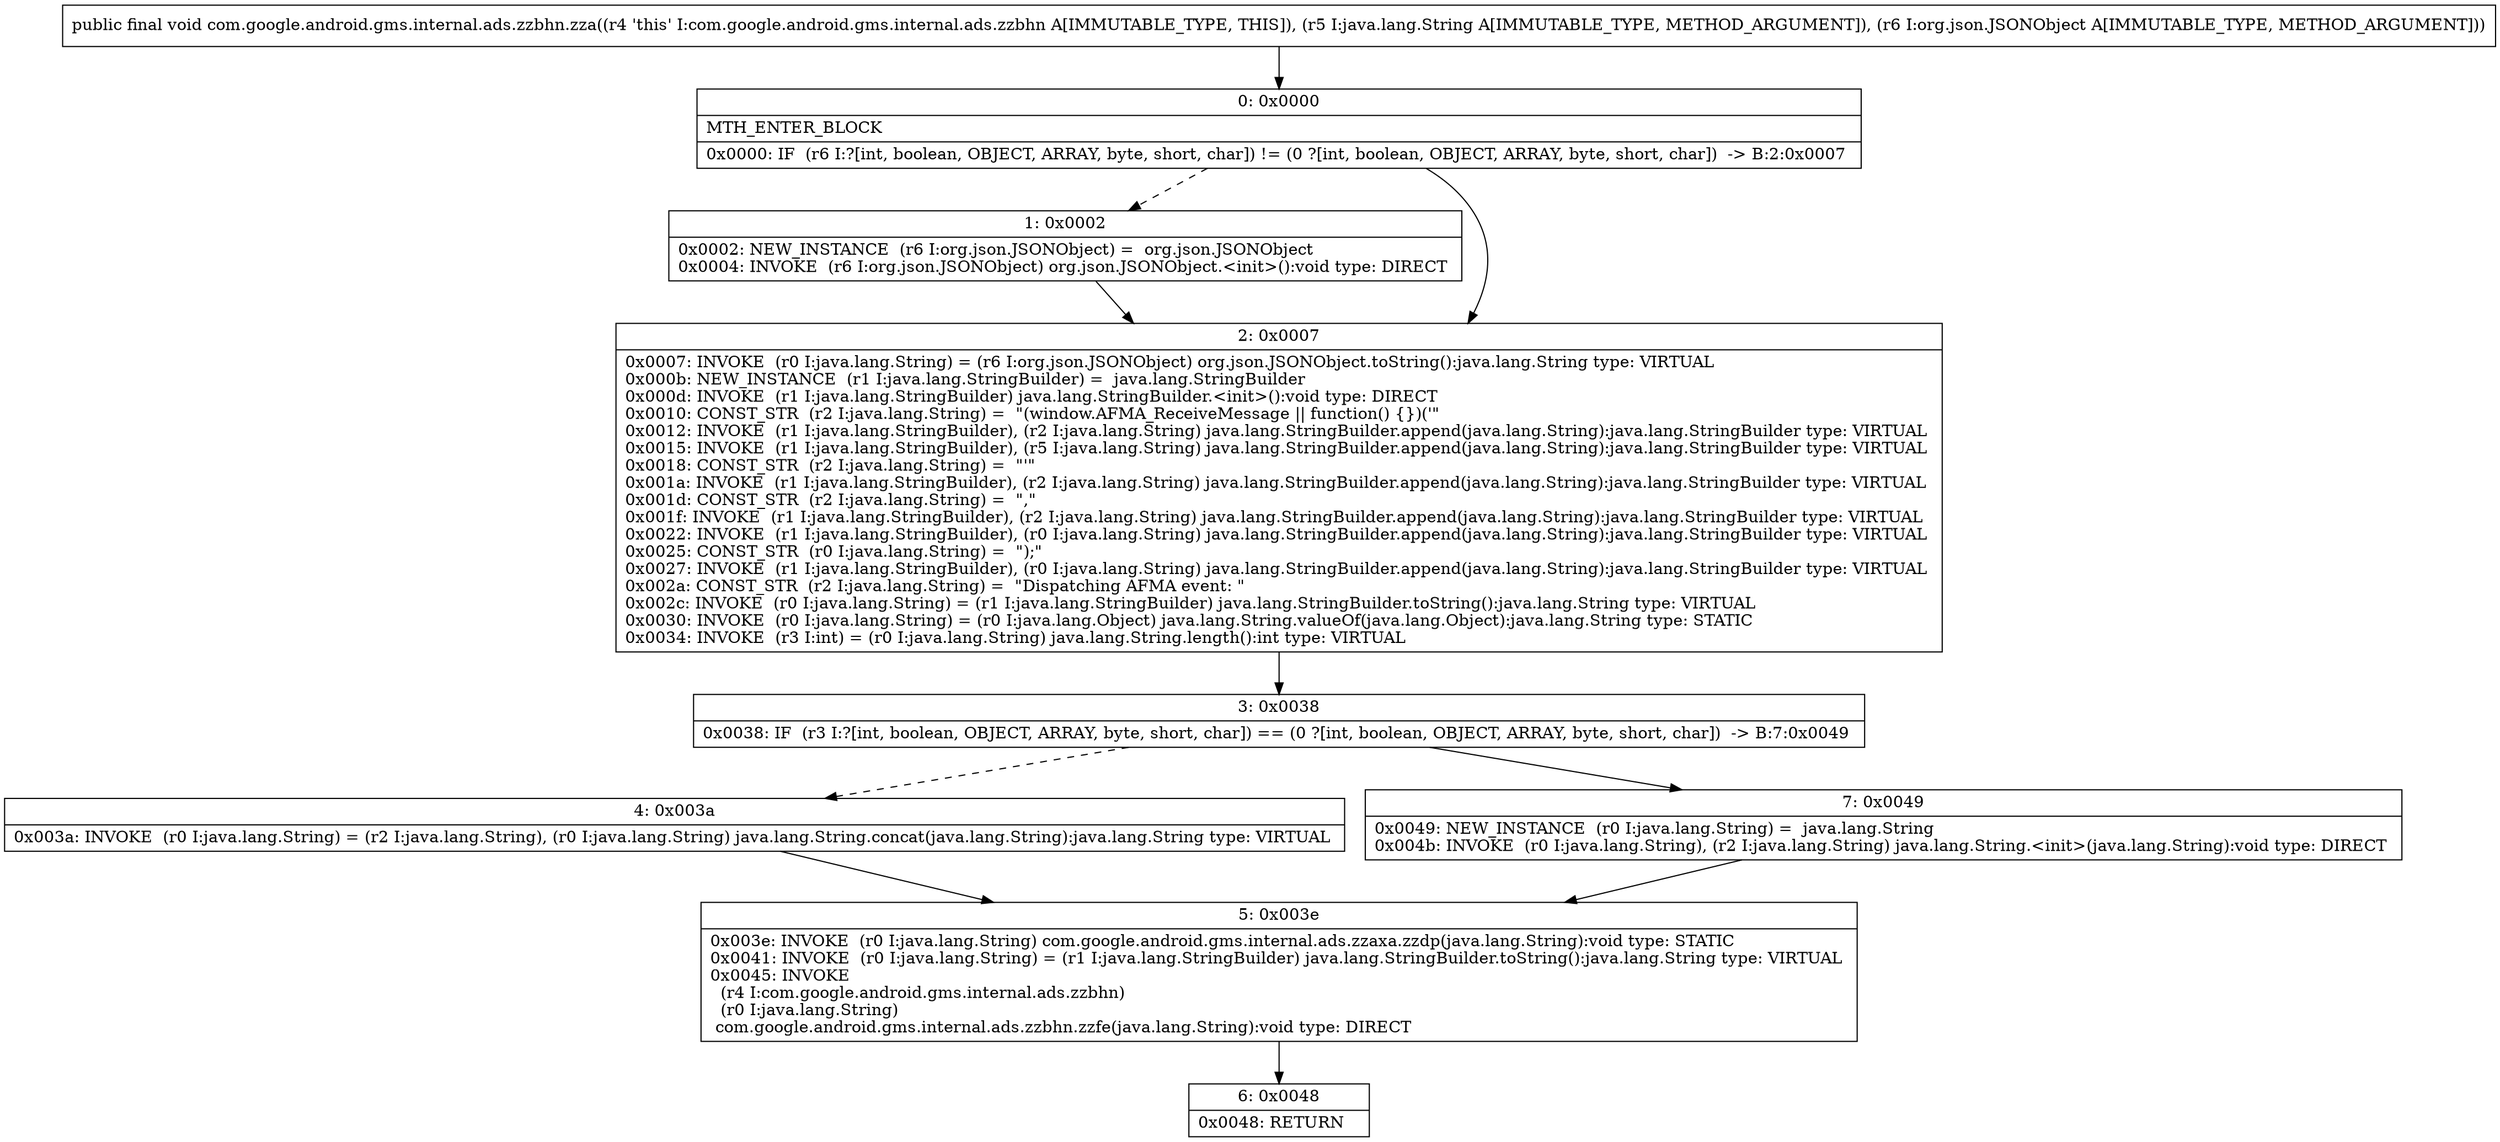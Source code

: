 digraph "CFG forcom.google.android.gms.internal.ads.zzbhn.zza(Ljava\/lang\/String;Lorg\/json\/JSONObject;)V" {
Node_0 [shape=record,label="{0\:\ 0x0000|MTH_ENTER_BLOCK\l|0x0000: IF  (r6 I:?[int, boolean, OBJECT, ARRAY, byte, short, char]) != (0 ?[int, boolean, OBJECT, ARRAY, byte, short, char])  \-\> B:2:0x0007 \l}"];
Node_1 [shape=record,label="{1\:\ 0x0002|0x0002: NEW_INSTANCE  (r6 I:org.json.JSONObject) =  org.json.JSONObject \l0x0004: INVOKE  (r6 I:org.json.JSONObject) org.json.JSONObject.\<init\>():void type: DIRECT \l}"];
Node_2 [shape=record,label="{2\:\ 0x0007|0x0007: INVOKE  (r0 I:java.lang.String) = (r6 I:org.json.JSONObject) org.json.JSONObject.toString():java.lang.String type: VIRTUAL \l0x000b: NEW_INSTANCE  (r1 I:java.lang.StringBuilder) =  java.lang.StringBuilder \l0x000d: INVOKE  (r1 I:java.lang.StringBuilder) java.lang.StringBuilder.\<init\>():void type: DIRECT \l0x0010: CONST_STR  (r2 I:java.lang.String) =  \"(window.AFMA_ReceiveMessage \|\| function() \{\})('\" \l0x0012: INVOKE  (r1 I:java.lang.StringBuilder), (r2 I:java.lang.String) java.lang.StringBuilder.append(java.lang.String):java.lang.StringBuilder type: VIRTUAL \l0x0015: INVOKE  (r1 I:java.lang.StringBuilder), (r5 I:java.lang.String) java.lang.StringBuilder.append(java.lang.String):java.lang.StringBuilder type: VIRTUAL \l0x0018: CONST_STR  (r2 I:java.lang.String) =  \"'\" \l0x001a: INVOKE  (r1 I:java.lang.StringBuilder), (r2 I:java.lang.String) java.lang.StringBuilder.append(java.lang.String):java.lang.StringBuilder type: VIRTUAL \l0x001d: CONST_STR  (r2 I:java.lang.String) =  \",\" \l0x001f: INVOKE  (r1 I:java.lang.StringBuilder), (r2 I:java.lang.String) java.lang.StringBuilder.append(java.lang.String):java.lang.StringBuilder type: VIRTUAL \l0x0022: INVOKE  (r1 I:java.lang.StringBuilder), (r0 I:java.lang.String) java.lang.StringBuilder.append(java.lang.String):java.lang.StringBuilder type: VIRTUAL \l0x0025: CONST_STR  (r0 I:java.lang.String) =  \");\" \l0x0027: INVOKE  (r1 I:java.lang.StringBuilder), (r0 I:java.lang.String) java.lang.StringBuilder.append(java.lang.String):java.lang.StringBuilder type: VIRTUAL \l0x002a: CONST_STR  (r2 I:java.lang.String) =  \"Dispatching AFMA event: \" \l0x002c: INVOKE  (r0 I:java.lang.String) = (r1 I:java.lang.StringBuilder) java.lang.StringBuilder.toString():java.lang.String type: VIRTUAL \l0x0030: INVOKE  (r0 I:java.lang.String) = (r0 I:java.lang.Object) java.lang.String.valueOf(java.lang.Object):java.lang.String type: STATIC \l0x0034: INVOKE  (r3 I:int) = (r0 I:java.lang.String) java.lang.String.length():int type: VIRTUAL \l}"];
Node_3 [shape=record,label="{3\:\ 0x0038|0x0038: IF  (r3 I:?[int, boolean, OBJECT, ARRAY, byte, short, char]) == (0 ?[int, boolean, OBJECT, ARRAY, byte, short, char])  \-\> B:7:0x0049 \l}"];
Node_4 [shape=record,label="{4\:\ 0x003a|0x003a: INVOKE  (r0 I:java.lang.String) = (r2 I:java.lang.String), (r0 I:java.lang.String) java.lang.String.concat(java.lang.String):java.lang.String type: VIRTUAL \l}"];
Node_5 [shape=record,label="{5\:\ 0x003e|0x003e: INVOKE  (r0 I:java.lang.String) com.google.android.gms.internal.ads.zzaxa.zzdp(java.lang.String):void type: STATIC \l0x0041: INVOKE  (r0 I:java.lang.String) = (r1 I:java.lang.StringBuilder) java.lang.StringBuilder.toString():java.lang.String type: VIRTUAL \l0x0045: INVOKE  \l  (r4 I:com.google.android.gms.internal.ads.zzbhn)\l  (r0 I:java.lang.String)\l com.google.android.gms.internal.ads.zzbhn.zzfe(java.lang.String):void type: DIRECT \l}"];
Node_6 [shape=record,label="{6\:\ 0x0048|0x0048: RETURN   \l}"];
Node_7 [shape=record,label="{7\:\ 0x0049|0x0049: NEW_INSTANCE  (r0 I:java.lang.String) =  java.lang.String \l0x004b: INVOKE  (r0 I:java.lang.String), (r2 I:java.lang.String) java.lang.String.\<init\>(java.lang.String):void type: DIRECT \l}"];
MethodNode[shape=record,label="{public final void com.google.android.gms.internal.ads.zzbhn.zza((r4 'this' I:com.google.android.gms.internal.ads.zzbhn A[IMMUTABLE_TYPE, THIS]), (r5 I:java.lang.String A[IMMUTABLE_TYPE, METHOD_ARGUMENT]), (r6 I:org.json.JSONObject A[IMMUTABLE_TYPE, METHOD_ARGUMENT])) }"];
MethodNode -> Node_0;
Node_0 -> Node_1[style=dashed];
Node_0 -> Node_2;
Node_1 -> Node_2;
Node_2 -> Node_3;
Node_3 -> Node_4[style=dashed];
Node_3 -> Node_7;
Node_4 -> Node_5;
Node_5 -> Node_6;
Node_7 -> Node_5;
}

